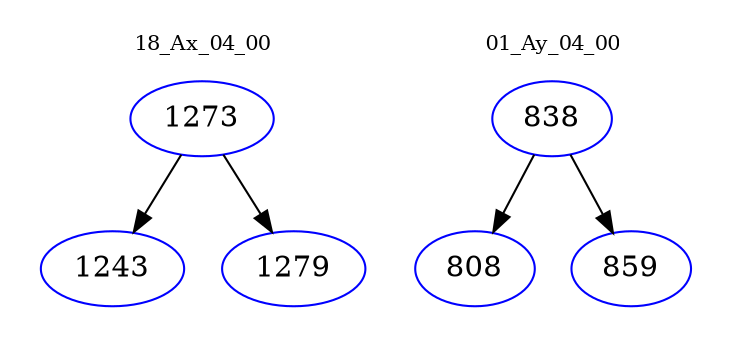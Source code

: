 digraph{
subgraph cluster_0 {
color = white
label = "18_Ax_04_00";
fontsize=10;
T0_1273 [label="1273", color="blue"]
T0_1273 -> T0_1243 [color="black"]
T0_1243 [label="1243", color="blue"]
T0_1273 -> T0_1279 [color="black"]
T0_1279 [label="1279", color="blue"]
}
subgraph cluster_1 {
color = white
label = "01_Ay_04_00";
fontsize=10;
T1_838 [label="838", color="blue"]
T1_838 -> T1_808 [color="black"]
T1_808 [label="808", color="blue"]
T1_838 -> T1_859 [color="black"]
T1_859 [label="859", color="blue"]
}
}
